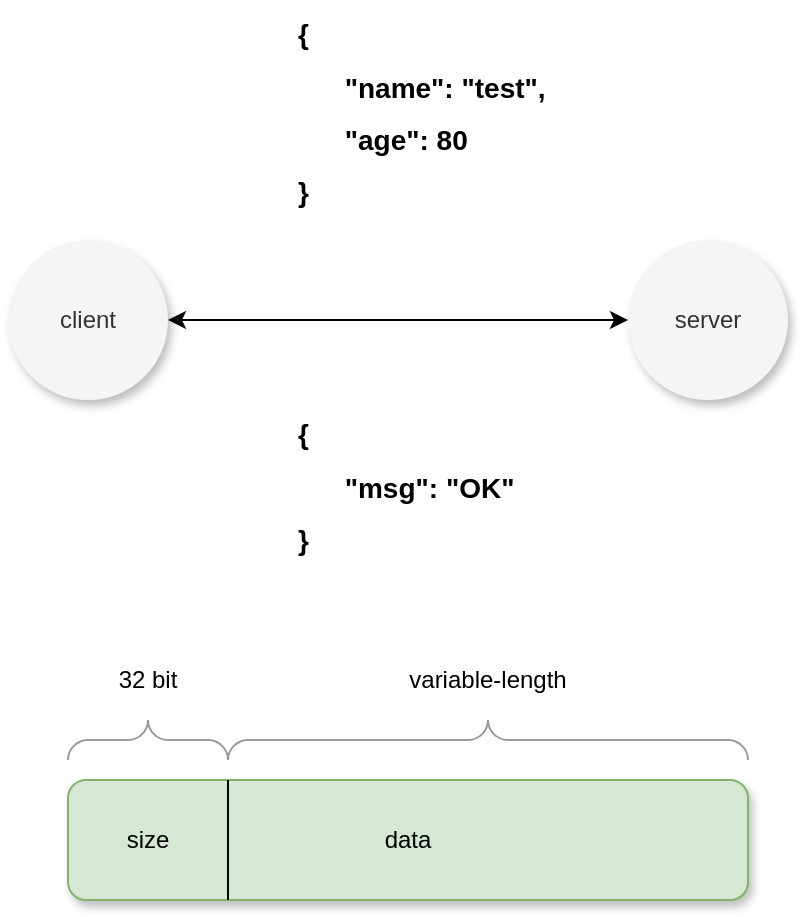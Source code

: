 <mxfile version="13.10.0" type="embed">
    <diagram id="BMrH3yW5z62WrBHjQgGr" name="第 1 页">
        <mxGraphModel dx="840" dy="742" grid="1" gridSize="10" guides="1" tooltips="1" connect="1" arrows="1" fold="1" page="1" pageScale="1" pageWidth="827" pageHeight="1169" math="0" shadow="0">
            <root>
                <mxCell id="0"/>
                <object label="queue buffer" id="1">
                    <mxCell parent="0" visible="0"/>
                </object>
                <mxCell id="ESOmuDjelK39lLbfnroW-1" value="" style="rounded=1;whiteSpace=wrap;html=1;fillColor=#dae8fc;shadow=1;strokeColor=none;" parent="1" vertex="1">
                    <mxGeometry x="294" y="270" width="120" height="60" as="geometry"/>
                </mxCell>
                <mxCell id="ESOmuDjelK39lLbfnroW-2" value="" style="endArrow=classic;html=1;shadow=1;" parent="1" edge="1">
                    <mxGeometry width="50" height="50" relative="1" as="geometry">
                        <mxPoint x="330" y="170" as="sourcePoint"/>
                        <mxPoint x="330" y="260" as="targetPoint"/>
                    </mxGeometry>
                </mxCell>
                <mxCell id="ESOmuDjelK39lLbfnroW-3" value="fast write in" style="text;html=1;strokeColor=none;fillColor=none;align=center;verticalAlign=middle;whiteSpace=wrap;rounded=0;shadow=1;" parent="1" vertex="1">
                    <mxGeometry x="344" y="190" width="70" height="20" as="geometry"/>
                </mxCell>
                <mxCell id="ESOmuDjelK39lLbfnroW-4" value="queue (buffer)" style="text;html=1;strokeColor=none;fillColor=none;align=center;verticalAlign=middle;whiteSpace=wrap;rounded=0;shadow=1;" parent="1" vertex="1">
                    <mxGeometry x="289" y="350" width="130" height="20" as="geometry"/>
                </mxCell>
                <mxCell id="ESOmuDjelK39lLbfnroW-5" value="" style="endArrow=none;html=1;exitX=0.25;exitY=1;exitDx=0;exitDy=0;entryX=0.25;entryY=0;entryDx=0;entryDy=0;shadow=1;" parent="1" source="ESOmuDjelK39lLbfnroW-1" target="ESOmuDjelK39lLbfnroW-1" edge="1">
                    <mxGeometry width="50" height="50" relative="1" as="geometry">
                        <mxPoint x="300" y="330" as="sourcePoint"/>
                        <mxPoint x="350" y="280" as="targetPoint"/>
                    </mxGeometry>
                </mxCell>
                <mxCell id="ESOmuDjelK39lLbfnroW-6" value="" style="endArrow=none;html=1;exitX=0.25;exitY=1;exitDx=0;exitDy=0;entryX=0.25;entryY=0;entryDx=0;entryDy=0;shadow=1;" parent="1" edge="1">
                    <mxGeometry width="50" height="50" relative="1" as="geometry">
                        <mxPoint x="353.5" y="330" as="sourcePoint"/>
                        <mxPoint x="353.5" y="270" as="targetPoint"/>
                    </mxGeometry>
                </mxCell>
                <mxCell id="ESOmuDjelK39lLbfnroW-7" value="" style="endArrow=none;html=1;exitX=0.25;exitY=1;exitDx=0;exitDy=0;entryX=0.25;entryY=0;entryDx=0;entryDy=0;shadow=1;" parent="1" edge="1">
                    <mxGeometry width="50" height="50" relative="1" as="geometry">
                        <mxPoint x="379" y="330" as="sourcePoint"/>
                        <mxPoint x="379" y="270" as="targetPoint"/>
                    </mxGeometry>
                </mxCell>
                <mxCell id="ESOmuDjelK39lLbfnroW-8" value="" style="endArrow=none;html=1;exitX=0.25;exitY=1;exitDx=0;exitDy=0;entryX=0.25;entryY=0;entryDx=0;entryDy=0;shadow=1;" parent="1" edge="1">
                    <mxGeometry width="50" height="50" relative="1" as="geometry">
                        <mxPoint x="400" y="330" as="sourcePoint"/>
                        <mxPoint x="400" y="270" as="targetPoint"/>
                    </mxGeometry>
                </mxCell>
                <mxCell id="ESOmuDjelK39lLbfnroW-9" value="" style="endArrow=classic;html=1;shadow=1;" parent="1" edge="1">
                    <mxGeometry width="50" height="50" relative="1" as="geometry">
                        <mxPoint x="440" y="299.5" as="sourcePoint"/>
                        <mxPoint x="580" y="300" as="targetPoint"/>
                    </mxGeometry>
                </mxCell>
                <mxCell id="ESOmuDjelK39lLbfnroW-10" value="slow read out" style="text;html=1;strokeColor=none;fillColor=none;align=center;verticalAlign=middle;whiteSpace=wrap;rounded=0;shadow=1;" parent="1" vertex="1">
                    <mxGeometry x="480" y="310" width="80" height="20" as="geometry"/>
                </mxCell>
                <mxCell id="ESOmuDjelK39lLbfnroW-15" style="edgeStyle=orthogonalEdgeStyle;rounded=0;orthogonalLoop=1;jettySize=auto;html=1;shadow=1;" parent="1" source="ESOmuDjelK39lLbfnroW-11" target="ESOmuDjelK39lLbfnroW-14" edge="1">
                    <mxGeometry relative="1" as="geometry"/>
                </mxCell>
                <mxCell id="ESOmuDjelK39lLbfnroW-11" value="disk cache(buffer)" style="rounded=1;whiteSpace=wrap;html=1;shadow=1;fillColor=#dae8fc;strokeColor=none;" parent="1" vertex="1">
                    <mxGeometry x="280" y="605" width="120" height="60" as="geometry"/>
                </mxCell>
                <mxCell id="ESOmuDjelK39lLbfnroW-12" value="" style="endArrow=classic;html=1;shadow=1;" parent="1" edge="1">
                    <mxGeometry width="50" height="50" relative="1" as="geometry">
                        <mxPoint x="311" y="505" as="sourcePoint"/>
                        <mxPoint x="311" y="595" as="targetPoint"/>
                    </mxGeometry>
                </mxCell>
                <mxCell id="ESOmuDjelK39lLbfnroW-13" value="fast write in" style="text;html=1;strokeColor=none;fillColor=none;align=center;verticalAlign=middle;whiteSpace=wrap;rounded=0;shadow=1;" parent="1" vertex="1">
                    <mxGeometry x="321" y="535" width="70" height="20" as="geometry"/>
                </mxCell>
                <mxCell id="ESOmuDjelK39lLbfnroW-14" value="disk" style="rounded=1;whiteSpace=wrap;html=1;shadow=1;fillColor=#dae8fc;strokeColor=none;" parent="1" vertex="1">
                    <mxGeometry x="571" y="605" width="120" height="60" as="geometry"/>
                </mxCell>
                <mxCell id="ESOmuDjelK39lLbfnroW-17" value="flush" style="text;html=1;strokeColor=none;fillColor=none;align=center;verticalAlign=middle;whiteSpace=wrap;rounded=0;shadow=1;" parent="1" vertex="1">
                    <mxGeometry x="461" y="605" width="40" height="20" as="geometry"/>
                </mxCell>
                <object label="cache" id="ESOmuDjelK39lLbfnroW-18">
                    <mxCell parent="0" visible="0"/>
                </object>
                <mxCell id="ESOmuDjelK39lLbfnroW-20" value="cache" style="rounded=1;whiteSpace=wrap;html=1;shadow=1;fillColor=#dae8fc;strokeColor=none;" parent="ESOmuDjelK39lLbfnroW-18" vertex="1">
                    <mxGeometry x="230" y="920" width="430" height="60" as="geometry"/>
                </mxCell>
                <mxCell id="ESOmuDjelK39lLbfnroW-21" value="" style="endArrow=classic;html=1;shadow=1;" parent="ESOmuDjelK39lLbfnroW-18" edge="1">
                    <mxGeometry width="50" height="50" relative="1" as="geometry">
                        <mxPoint x="330" y="820" as="sourcePoint"/>
                        <mxPoint x="330" y="910" as="targetPoint"/>
                    </mxGeometry>
                </mxCell>
                <mxCell id="ESOmuDjelK39lLbfnroW-22" value="" style="endArrow=classic;html=1;shadow=1;" parent="ESOmuDjelK39lLbfnroW-18" edge="1">
                    <mxGeometry width="50" height="50" relative="1" as="geometry">
                        <mxPoint x="430" y="910" as="sourcePoint"/>
                        <mxPoint x="430" y="820" as="targetPoint"/>
                    </mxGeometry>
                </mxCell>
                <mxCell id="ESOmuDjelK39lLbfnroW-24" value="write/calc once" style="text;html=1;strokeColor=none;fillColor=none;align=center;verticalAlign=middle;whiteSpace=wrap;rounded=0;shadow=1;" parent="ESOmuDjelK39lLbfnroW-18" vertex="1">
                    <mxGeometry x="200" y="860" width="110" height="20" as="geometry"/>
                </mxCell>
                <mxCell id="ESOmuDjelK39lLbfnroW-25" value="read multiple times" style="text;html=1;strokeColor=none;fillColor=none;align=center;verticalAlign=middle;whiteSpace=wrap;rounded=0;shadow=1;" parent="ESOmuDjelK39lLbfnroW-18" vertex="1">
                    <mxGeometry x="450" y="860" width="120" height="20" as="geometry"/>
                </mxCell>
                <mxCell id="ESOmuDjelK39lLbfnroW-26" value="" style="endArrow=classic;html=1;shadow=1;" parent="ESOmuDjelK39lLbfnroW-18" edge="1">
                    <mxGeometry width="50" height="50" relative="1" as="geometry">
                        <mxPoint x="600" y="913" as="sourcePoint"/>
                        <mxPoint x="600" y="823" as="targetPoint"/>
                    </mxGeometry>
                </mxCell>
                <mxCell id="ESOmuDjelK39lLbfnroW-27" value="" style="endArrow=none;dashed=1;html=1;dashPattern=1 3;strokeWidth=2;shadow=1;" parent="ESOmuDjelK39lLbfnroW-18" edge="1">
                    <mxGeometry width="50" height="50" relative="1" as="geometry">
                        <mxPoint x="450" y="890" as="sourcePoint"/>
                        <mxPoint x="590" y="890" as="targetPoint"/>
                    </mxGeometry>
                </mxCell>
                <object label="application-protocol-demo" id="2">
                    <mxCell parent="0"/>
                </object>
                <mxCell id="3" value="client" style="ellipse;whiteSpace=wrap;html=1;aspect=fixed;shadow=1;fillColor=#f5f5f5;fontColor=#333333;strokeColor=none;" vertex="1" parent="2">
                    <mxGeometry x="110" y="270" width="80" height="80" as="geometry"/>
                </mxCell>
                <mxCell id="4" value="server" style="ellipse;whiteSpace=wrap;html=1;aspect=fixed;shadow=1;fillColor=#f5f5f5;fontColor=#333333;strokeColor=none;" vertex="1" parent="2">
                    <mxGeometry x="420" y="270" width="80" height="80" as="geometry"/>
                </mxCell>
                <mxCell id="5" value="" style="endArrow=classic;startArrow=classic;html=1;entryX=0;entryY=0.5;entryDx=0;entryDy=0;exitX=1;exitY=0.5;exitDx=0;exitDy=0;" edge="1" parent="2" source="3" target="4">
                    <mxGeometry width="50" height="50" relative="1" as="geometry">
                        <mxPoint x="250" y="390" as="sourcePoint"/>
                        <mxPoint x="300" y="340" as="targetPoint"/>
                    </mxGeometry>
                </mxCell>
                <mxCell id="7" value="&lt;h1 style=&quot;font-size: 14px&quot;&gt;&lt;font style=&quot;font-size: 14px&quot;&gt;{&lt;/font&gt;&lt;/h1&gt;&lt;h1 style=&quot;font-size: 14px&quot;&gt;&lt;font style=&quot;font-size: 14px&quot;&gt;&amp;nbsp; &amp;nbsp; &amp;nbsp; &quot;name&quot;: &quot;test&quot;,&lt;/font&gt;&lt;/h1&gt;&lt;h1 style=&quot;font-size: 14px&quot;&gt;&lt;font style=&quot;font-size: 14px&quot;&gt;&amp;nbsp; &amp;nbsp; &amp;nbsp; &quot;age&quot;: 80&lt;/font&gt;&lt;/h1&gt;&lt;h1 style=&quot;font-size: 14px&quot;&gt;&lt;font style=&quot;font-size: 14px&quot;&gt;}&lt;/font&gt;&lt;/h1&gt;" style="text;html=1;strokeColor=none;fillColor=none;spacing=5;spacingTop=-20;whiteSpace=wrap;overflow=hidden;rounded=0;" vertex="1" parent="2">
                    <mxGeometry x="250" y="160" width="160" height="100" as="geometry"/>
                </mxCell>
                <mxCell id="8" value="&lt;h1 style=&quot;font-size: 14px&quot;&gt;&lt;font style=&quot;font-size: 14px&quot;&gt;{&lt;/font&gt;&lt;/h1&gt;&lt;h1 style=&quot;font-size: 14px&quot;&gt;&lt;font style=&quot;font-size: 14px&quot;&gt;&amp;nbsp; &amp;nbsp; &amp;nbsp; &quot;msg&quot;: &quot;OK&quot;&lt;/font&gt;&lt;/h1&gt;&lt;h1 style=&quot;font-size: 14px&quot;&gt;&lt;font style=&quot;font-size: 14px&quot;&gt;}&lt;/font&gt;&lt;/h1&gt;" style="text;html=1;strokeColor=none;fillColor=none;spacing=5;spacingTop=-20;whiteSpace=wrap;overflow=hidden;rounded=0;" vertex="1" parent="2">
                    <mxGeometry x="250" y="360" width="120" height="80" as="geometry"/>
                </mxCell>
                <mxCell id="9" value="data" style="rounded=1;whiteSpace=wrap;html=1;strokeColor=#82b366;shadow=1;fillColor=#d5e8d4;" vertex="1" parent="2">
                    <mxGeometry x="140" y="540" width="340" height="60" as="geometry"/>
                </mxCell>
                <mxCell id="10" value="" style="endArrow=none;html=1;" edge="1" parent="2">
                    <mxGeometry width="50" height="50" relative="1" as="geometry">
                        <mxPoint x="220" y="600" as="sourcePoint"/>
                        <mxPoint x="220" y="540" as="targetPoint"/>
                    </mxGeometry>
                </mxCell>
                <mxCell id="11" value="" style="verticalLabelPosition=bottom;shadow=0;dashed=0;align=center;html=1;verticalAlign=top;strokeWidth=1;shape=mxgraph.mockup.markup.curlyBrace;strokeColor=#999999;" vertex="1" parent="2">
                    <mxGeometry x="140" y="510" width="80" height="20" as="geometry"/>
                </mxCell>
                <mxCell id="12" value="32 bit" style="text;html=1;strokeColor=none;fillColor=none;align=center;verticalAlign=middle;whiteSpace=wrap;rounded=0;" vertex="1" parent="2">
                    <mxGeometry x="160" y="480" width="40" height="20" as="geometry"/>
                </mxCell>
                <mxCell id="13" value="" style="verticalLabelPosition=bottom;shadow=0;dashed=0;align=center;html=1;verticalAlign=top;strokeWidth=1;shape=mxgraph.mockup.markup.curlyBrace;strokeColor=#999999;" vertex="1" parent="2">
                    <mxGeometry x="220" y="510" width="260" height="20" as="geometry"/>
                </mxCell>
                <mxCell id="14" value="variable-length" style="text;html=1;strokeColor=none;fillColor=none;align=center;verticalAlign=middle;whiteSpace=wrap;rounded=0;" vertex="1" parent="2">
                    <mxGeometry x="290" y="480" width="120" height="20" as="geometry"/>
                </mxCell>
                <mxCell id="15" value="size" style="text;html=1;strokeColor=none;fillColor=none;align=center;verticalAlign=middle;whiteSpace=wrap;rounded=0;shadow=1;" vertex="1" parent="2">
                    <mxGeometry x="160" y="560" width="40" height="20" as="geometry"/>
                </mxCell>
            </root>
        </mxGraphModel>
    </diagram>
</mxfile>